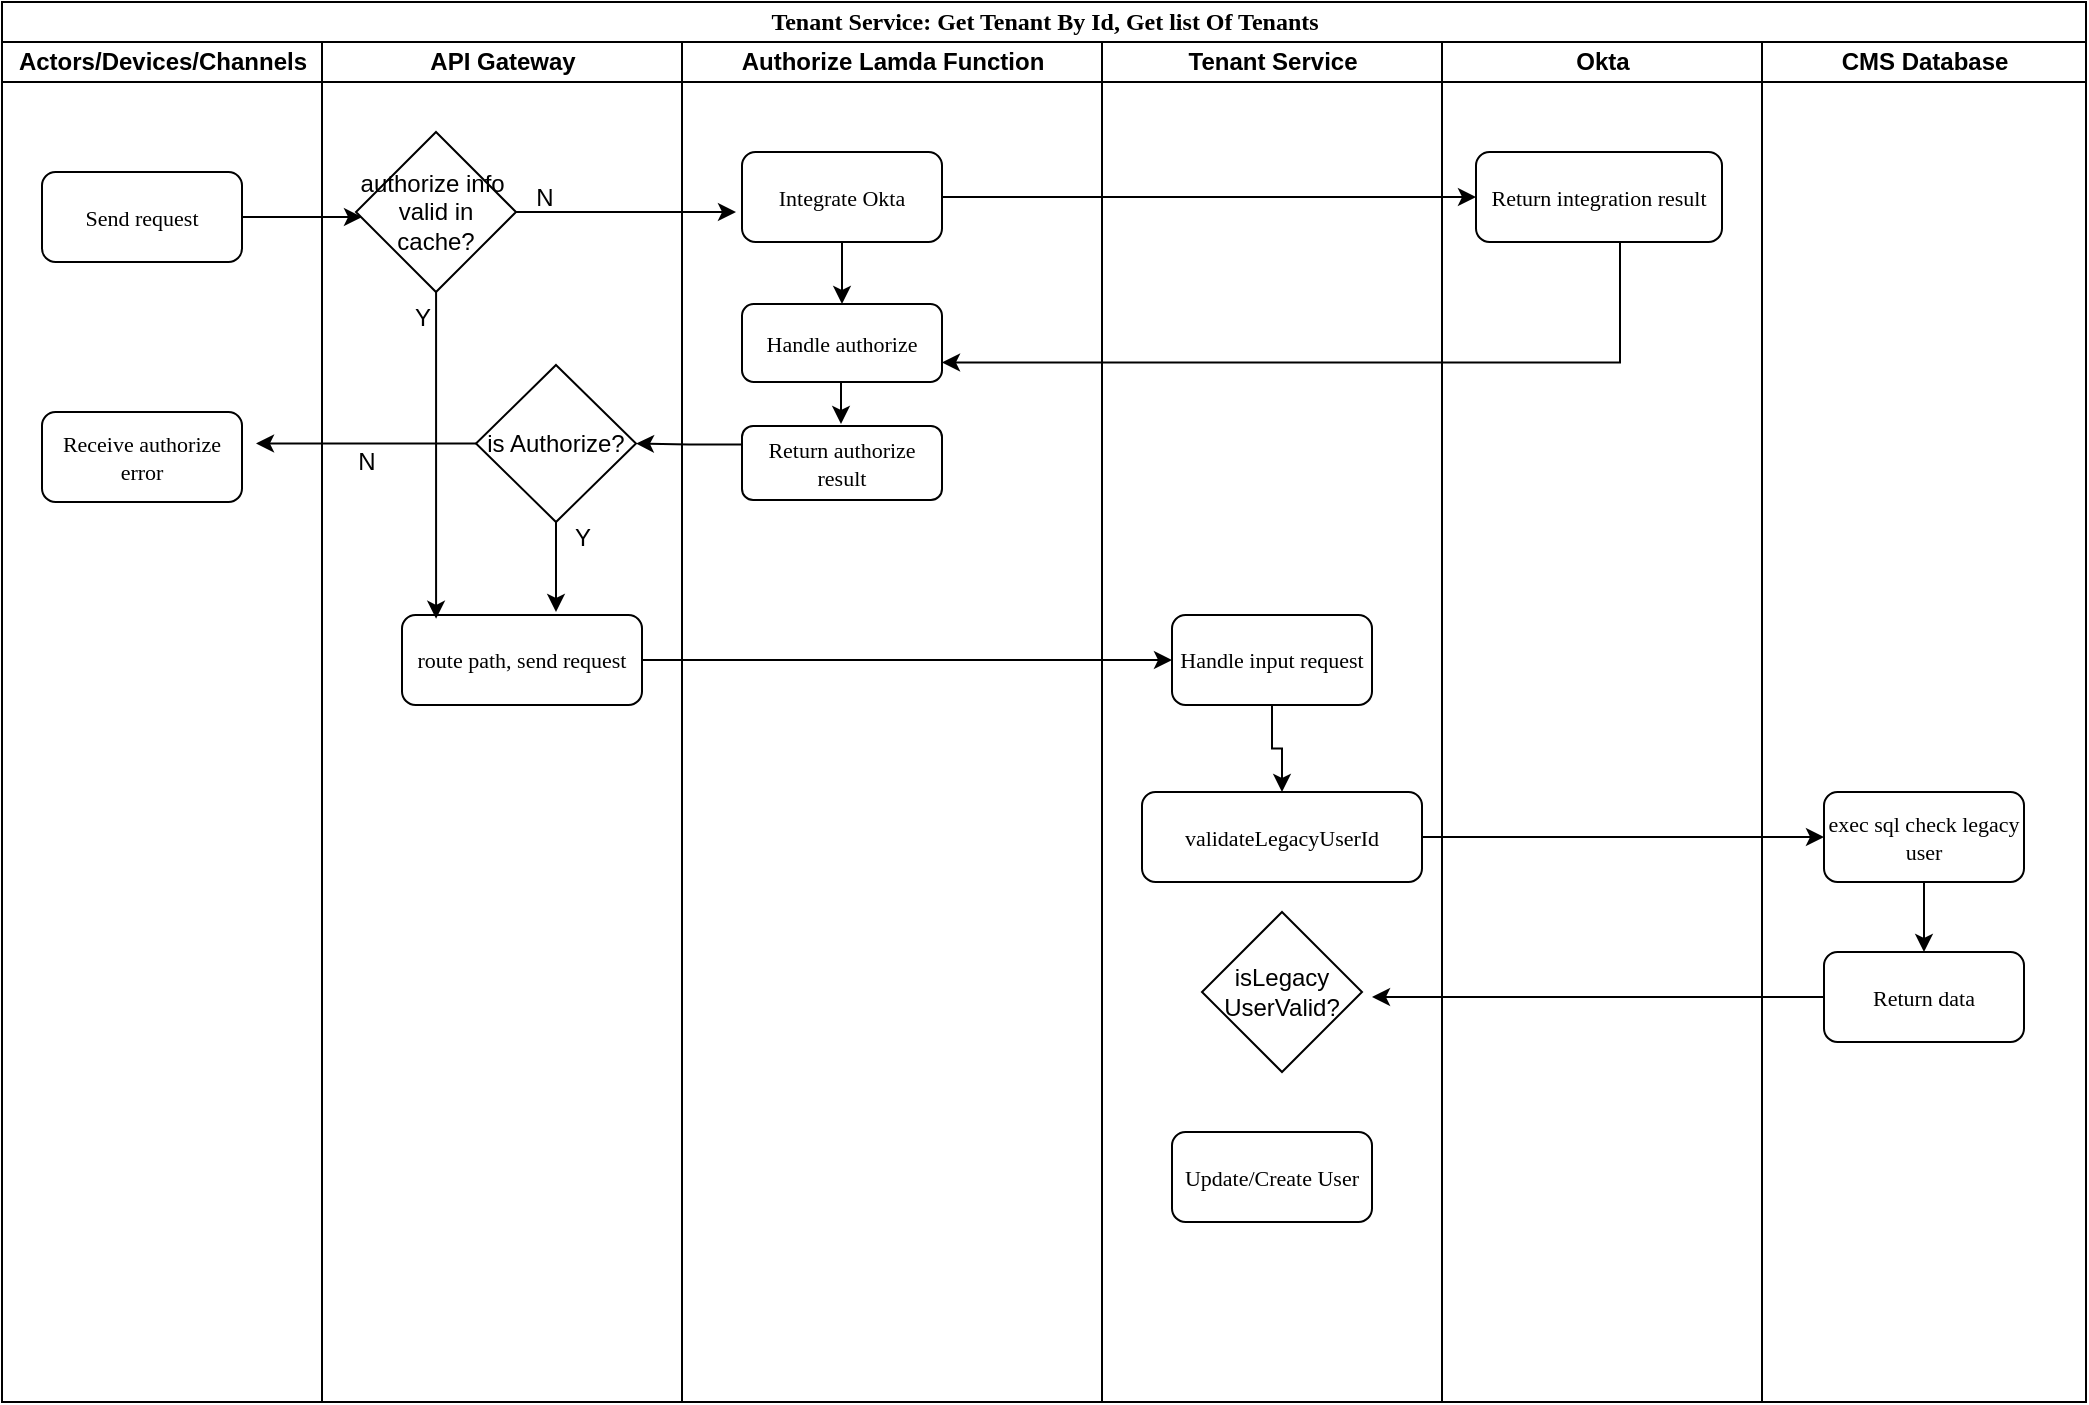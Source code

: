 <mxfile version="22.1.4" type="github">
  <diagram name="Page-1" id="_epDmQ7DwJANLle-jRv4">
    <mxGraphModel dx="1235" dy="615" grid="1" gridSize="10" guides="1" tooltips="1" connect="1" arrows="1" fold="1" page="1" pageScale="1" pageWidth="850" pageHeight="1100" math="0" shadow="0">
      <root>
        <mxCell id="0" />
        <mxCell id="1" parent="0" />
        <mxCell id="6xLyYXpJQIAbNho7niZt-1" value="&lt;font style=&quot;font-size: 12px;&quot;&gt;Tenant Service: Get Tenant By Id, Get list Of Tenants&lt;/font&gt;" style="swimlane;html=1;childLayout=stackLayout;startSize=20;rounded=0;shadow=0;labelBackgroundColor=none;strokeWidth=1;fontFamily=Verdana;fontSize=8;align=center;" vertex="1" parent="1">
          <mxGeometry x="33" y="65" width="1042" height="700" as="geometry" />
        </mxCell>
        <mxCell id="6xLyYXpJQIAbNho7niZt-2" value="Actors/Devices/Channels" style="swimlane;html=1;startSize=20;" vertex="1" parent="6xLyYXpJQIAbNho7niZt-1">
          <mxGeometry y="20" width="160" height="680" as="geometry" />
        </mxCell>
        <mxCell id="6xLyYXpJQIAbNho7niZt-3" style="edgeStyle=orthogonalEdgeStyle;rounded=0;orthogonalLoop=1;jettySize=auto;html=1;" edge="1" parent="6xLyYXpJQIAbNho7niZt-2" source="6xLyYXpJQIAbNho7niZt-4">
          <mxGeometry relative="1" as="geometry">
            <mxPoint x="180" y="87.5" as="targetPoint" />
          </mxGeometry>
        </mxCell>
        <mxCell id="6xLyYXpJQIAbNho7niZt-4" value="&lt;font style=&quot;font-size: 11px;&quot;&gt;Send request&lt;/font&gt;" style="rounded=1;whiteSpace=wrap;html=1;shadow=0;labelBackgroundColor=none;strokeWidth=1;fontFamily=Verdana;fontSize=8;align=center;" vertex="1" parent="6xLyYXpJQIAbNho7niZt-2">
          <mxGeometry x="20" y="65" width="100" height="45" as="geometry" />
        </mxCell>
        <mxCell id="6xLyYXpJQIAbNho7niZt-5" value="&lt;span style=&quot;font-size: 11px;&quot;&gt;Receive authorize error&lt;/span&gt;" style="rounded=1;whiteSpace=wrap;html=1;shadow=0;labelBackgroundColor=none;strokeWidth=1;fontFamily=Verdana;fontSize=8;align=center;" vertex="1" parent="6xLyYXpJQIAbNho7niZt-2">
          <mxGeometry x="20" y="185" width="100" height="45" as="geometry" />
        </mxCell>
        <mxCell id="6xLyYXpJQIAbNho7niZt-7" value="API Gateway" style="swimlane;html=1;startSize=20;" vertex="1" parent="6xLyYXpJQIAbNho7niZt-1">
          <mxGeometry x="160" y="20" width="180" height="680" as="geometry" />
        </mxCell>
        <mxCell id="6xLyYXpJQIAbNho7niZt-8" style="edgeStyle=orthogonalEdgeStyle;rounded=0;orthogonalLoop=1;jettySize=auto;html=1;" edge="1" parent="6xLyYXpJQIAbNho7niZt-7" source="6xLyYXpJQIAbNho7niZt-9">
          <mxGeometry relative="1" as="geometry">
            <mxPoint x="207" y="85" as="targetPoint" />
          </mxGeometry>
        </mxCell>
        <mxCell id="6xLyYXpJQIAbNho7niZt-9" value="authorize info&amp;nbsp; valid in cache?" style="rhombus;whiteSpace=wrap;html=1;" vertex="1" parent="6xLyYXpJQIAbNho7niZt-7">
          <mxGeometry x="17" y="45" width="80" height="80" as="geometry" />
        </mxCell>
        <mxCell id="6xLyYXpJQIAbNho7niZt-10" value="&lt;font style=&quot;font-size: 11px;&quot;&gt;route path, send request&lt;/font&gt;" style="rounded=1;whiteSpace=wrap;html=1;shadow=0;labelBackgroundColor=none;strokeWidth=1;fontFamily=Verdana;fontSize=8;align=center;" vertex="1" parent="6xLyYXpJQIAbNho7niZt-7">
          <mxGeometry x="40" y="286.5" width="120" height="45" as="geometry" />
        </mxCell>
        <mxCell id="6xLyYXpJQIAbNho7niZt-11" style="edgeStyle=orthogonalEdgeStyle;rounded=0;orthogonalLoop=1;jettySize=auto;html=1;" edge="1" parent="6xLyYXpJQIAbNho7niZt-7" source="6xLyYXpJQIAbNho7niZt-12">
          <mxGeometry relative="1" as="geometry">
            <mxPoint x="-33" y="200.75" as="targetPoint" />
          </mxGeometry>
        </mxCell>
        <mxCell id="6xLyYXpJQIAbNho7niZt-12" value="is Authorize?" style="rhombus;whiteSpace=wrap;html=1;" vertex="1" parent="6xLyYXpJQIAbNho7niZt-7">
          <mxGeometry x="77" y="161.5" width="80" height="78.5" as="geometry" />
        </mxCell>
        <mxCell id="6xLyYXpJQIAbNho7niZt-13" value="N" style="text;html=1;align=center;verticalAlign=middle;resizable=0;points=[];autosize=1;strokeColor=none;fillColor=none;" vertex="1" parent="6xLyYXpJQIAbNho7niZt-7">
          <mxGeometry x="97" y="65" width="27" height="26" as="geometry" />
        </mxCell>
        <mxCell id="6xLyYXpJQIAbNho7niZt-14" value="Y" style="text;html=1;align=center;verticalAlign=middle;resizable=0;points=[];autosize=1;strokeColor=none;fillColor=none;" vertex="1" parent="6xLyYXpJQIAbNho7niZt-7">
          <mxGeometry x="117" y="235" width="26" height="26" as="geometry" />
        </mxCell>
        <mxCell id="6xLyYXpJQIAbNho7niZt-15" style="edgeStyle=orthogonalEdgeStyle;rounded=0;orthogonalLoop=1;jettySize=auto;html=1;" edge="1" parent="6xLyYXpJQIAbNho7niZt-7" source="6xLyYXpJQIAbNho7niZt-12">
          <mxGeometry relative="1" as="geometry">
            <mxPoint x="117" y="285" as="targetPoint" />
          </mxGeometry>
        </mxCell>
        <mxCell id="6xLyYXpJQIAbNho7niZt-16" value="Y" style="text;html=1;align=center;verticalAlign=middle;resizable=0;points=[];autosize=1;strokeColor=none;fillColor=none;" vertex="1" parent="6xLyYXpJQIAbNho7niZt-7">
          <mxGeometry x="37" y="125" width="26" height="26" as="geometry" />
        </mxCell>
        <mxCell id="6xLyYXpJQIAbNho7niZt-17" style="edgeStyle=orthogonalEdgeStyle;rounded=0;orthogonalLoop=1;jettySize=auto;html=1;entryX=0.142;entryY=0.042;entryDx=0;entryDy=0;entryPerimeter=0;" edge="1" parent="6xLyYXpJQIAbNho7niZt-7" source="6xLyYXpJQIAbNho7niZt-9" target="6xLyYXpJQIAbNho7niZt-10">
          <mxGeometry relative="1" as="geometry" />
        </mxCell>
        <mxCell id="6xLyYXpJQIAbNho7niZt-18" value="N" style="text;html=1;align=center;verticalAlign=middle;resizable=0;points=[];autosize=1;strokeColor=none;fillColor=none;" vertex="1" parent="6xLyYXpJQIAbNho7niZt-7">
          <mxGeometry x="7" y="195" width="30" height="30" as="geometry" />
        </mxCell>
        <mxCell id="6xLyYXpJQIAbNho7niZt-19" value="Authorize Lamda Function" style="swimlane;html=1;startSize=20;" vertex="1" parent="6xLyYXpJQIAbNho7niZt-1">
          <mxGeometry x="340" y="20" width="210" height="680" as="geometry" />
        </mxCell>
        <mxCell id="6xLyYXpJQIAbNho7niZt-20" style="edgeStyle=orthogonalEdgeStyle;rounded=0;orthogonalLoop=1;jettySize=auto;html=1;entryX=0.5;entryY=0;entryDx=0;entryDy=0;" edge="1" parent="6xLyYXpJQIAbNho7niZt-19" source="6xLyYXpJQIAbNho7niZt-21" target="6xLyYXpJQIAbNho7niZt-22">
          <mxGeometry relative="1" as="geometry" />
        </mxCell>
        <mxCell id="6xLyYXpJQIAbNho7niZt-21" value="&lt;span style=&quot;font-size: 11px;&quot;&gt;Integrate Okta&lt;/span&gt;" style="rounded=1;whiteSpace=wrap;html=1;shadow=0;labelBackgroundColor=none;strokeWidth=1;fontFamily=Verdana;fontSize=8;align=center;" vertex="1" parent="6xLyYXpJQIAbNho7niZt-19">
          <mxGeometry x="30" y="55" width="100" height="45" as="geometry" />
        </mxCell>
        <mxCell id="6xLyYXpJQIAbNho7niZt-22" value="&lt;span style=&quot;font-size: 11px;&quot;&gt;Handle authorize&lt;/span&gt;" style="rounded=1;whiteSpace=wrap;html=1;shadow=0;labelBackgroundColor=none;strokeWidth=1;fontFamily=Verdana;fontSize=8;align=center;" vertex="1" parent="6xLyYXpJQIAbNho7niZt-19">
          <mxGeometry x="30" y="131" width="100" height="39" as="geometry" />
        </mxCell>
        <mxCell id="6xLyYXpJQIAbNho7niZt-23" value="&lt;span style=&quot;font-size: 11px;&quot;&gt;Return authorize result&lt;/span&gt;" style="rounded=1;whiteSpace=wrap;html=1;shadow=0;labelBackgroundColor=none;strokeWidth=1;fontFamily=Verdana;fontSize=8;align=center;" vertex="1" parent="6xLyYXpJQIAbNho7niZt-19">
          <mxGeometry x="30" y="192" width="100" height="37" as="geometry" />
        </mxCell>
        <mxCell id="6xLyYXpJQIAbNho7niZt-24" style="edgeStyle=orthogonalEdgeStyle;rounded=0;orthogonalLoop=1;jettySize=auto;html=1;entryX=0.5;entryY=0;entryDx=0;entryDy=0;" edge="1" parent="6xLyYXpJQIAbNho7niZt-19">
          <mxGeometry relative="1" as="geometry">
            <mxPoint x="79.5" y="170" as="sourcePoint" />
            <mxPoint x="79.5" y="191" as="targetPoint" />
          </mxGeometry>
        </mxCell>
        <mxCell id="6xLyYXpJQIAbNho7niZt-25" value="Tenant Service" style="swimlane;html=1;startSize=20;" vertex="1" parent="6xLyYXpJQIAbNho7niZt-1">
          <mxGeometry x="550" y="20" width="170" height="680" as="geometry" />
        </mxCell>
        <mxCell id="6xLyYXpJQIAbNho7niZt-26" style="edgeStyle=orthogonalEdgeStyle;rounded=0;orthogonalLoop=1;jettySize=auto;html=1;" edge="1" parent="6xLyYXpJQIAbNho7niZt-25" source="6xLyYXpJQIAbNho7niZt-27" target="6xLyYXpJQIAbNho7niZt-28">
          <mxGeometry relative="1" as="geometry" />
        </mxCell>
        <mxCell id="6xLyYXpJQIAbNho7niZt-27" value="&lt;font style=&quot;font-size: 11px;&quot;&gt;Handle input request&lt;/font&gt;" style="rounded=1;whiteSpace=wrap;html=1;shadow=0;labelBackgroundColor=none;strokeWidth=1;fontFamily=Verdana;fontSize=8;align=center;" vertex="1" parent="6xLyYXpJQIAbNho7niZt-25">
          <mxGeometry x="35" y="286.5" width="100" height="45" as="geometry" />
        </mxCell>
        <mxCell id="6xLyYXpJQIAbNho7niZt-28" value="&lt;font style=&quot;font-size: 11px;&quot;&gt;validateLegacyUserId&lt;/font&gt;" style="rounded=1;whiteSpace=wrap;html=1;shadow=0;labelBackgroundColor=none;strokeWidth=1;fontFamily=Verdana;fontSize=8;align=center;" vertex="1" parent="6xLyYXpJQIAbNho7niZt-25">
          <mxGeometry x="20" y="375" width="140" height="45" as="geometry" />
        </mxCell>
        <mxCell id="6xLyYXpJQIAbNho7niZt-46" value="isLegacy&lt;br&gt;UserValid?" style="rhombus;whiteSpace=wrap;html=1;" vertex="1" parent="6xLyYXpJQIAbNho7niZt-25">
          <mxGeometry x="50" y="435" width="80" height="80" as="geometry" />
        </mxCell>
        <mxCell id="6xLyYXpJQIAbNho7niZt-47" value="&lt;font style=&quot;font-size: 11px;&quot;&gt;Update/Create User&lt;/font&gt;" style="rounded=1;whiteSpace=wrap;html=1;shadow=0;labelBackgroundColor=none;strokeWidth=1;fontFamily=Verdana;fontSize=8;align=center;" vertex="1" parent="6xLyYXpJQIAbNho7niZt-25">
          <mxGeometry x="35" y="545" width="100" height="45" as="geometry" />
        </mxCell>
        <mxCell id="6xLyYXpJQIAbNho7niZt-32" value="Okta" style="swimlane;html=1;startSize=20;" vertex="1" parent="6xLyYXpJQIAbNho7niZt-1">
          <mxGeometry x="720" y="20" width="160" height="680" as="geometry" />
        </mxCell>
        <mxCell id="6xLyYXpJQIAbNho7niZt-33" value="&lt;span style=&quot;font-size: 11px;&quot;&gt;Return integration result&lt;/span&gt;" style="rounded=1;whiteSpace=wrap;html=1;shadow=0;labelBackgroundColor=none;strokeWidth=1;fontFamily=Verdana;fontSize=8;align=center;" vertex="1" parent="6xLyYXpJQIAbNho7niZt-32">
          <mxGeometry x="17" y="55" width="123" height="45" as="geometry" />
        </mxCell>
        <mxCell id="6xLyYXpJQIAbNho7niZt-34" style="edgeStyle=orthogonalEdgeStyle;rounded=0;orthogonalLoop=1;jettySize=auto;html=1;entryX=1;entryY=0.5;entryDx=0;entryDy=0;exitX=0;exitY=0.25;exitDx=0;exitDy=0;" edge="1" parent="6xLyYXpJQIAbNho7niZt-1" source="6xLyYXpJQIAbNho7niZt-23" target="6xLyYXpJQIAbNho7niZt-12">
          <mxGeometry relative="1" as="geometry" />
        </mxCell>
        <mxCell id="6xLyYXpJQIAbNho7niZt-35" style="edgeStyle=orthogonalEdgeStyle;rounded=0;orthogonalLoop=1;jettySize=auto;html=1;entryX=0;entryY=0.5;entryDx=0;entryDy=0;" edge="1" parent="6xLyYXpJQIAbNho7niZt-1" source="6xLyYXpJQIAbNho7niZt-10" target="6xLyYXpJQIAbNho7niZt-27">
          <mxGeometry relative="1" as="geometry">
            <mxPoint x="560" y="302.5" as="targetPoint" />
          </mxGeometry>
        </mxCell>
        <mxCell id="6xLyYXpJQIAbNho7niZt-36" value="CMS Database" style="swimlane;html=1;startSize=20;" vertex="1" parent="6xLyYXpJQIAbNho7niZt-1">
          <mxGeometry x="880" y="20" width="162" height="680" as="geometry" />
        </mxCell>
        <mxCell id="6xLyYXpJQIAbNho7niZt-37" style="edgeStyle=orthogonalEdgeStyle;rounded=0;orthogonalLoop=1;jettySize=auto;html=1;" edge="1" parent="6xLyYXpJQIAbNho7niZt-36" source="6xLyYXpJQIAbNho7niZt-38" target="6xLyYXpJQIAbNho7niZt-39">
          <mxGeometry relative="1" as="geometry" />
        </mxCell>
        <mxCell id="6xLyYXpJQIAbNho7niZt-38" value="&lt;span style=&quot;font-size: 11px;&quot;&gt;exec sql check legacy user&lt;/span&gt;" style="rounded=1;whiteSpace=wrap;html=1;shadow=0;labelBackgroundColor=none;strokeWidth=1;fontFamily=Verdana;fontSize=8;align=center;" vertex="1" parent="6xLyYXpJQIAbNho7niZt-36">
          <mxGeometry x="31" y="375" width="100" height="45" as="geometry" />
        </mxCell>
        <mxCell id="6xLyYXpJQIAbNho7niZt-39" value="&lt;font style=&quot;font-size: 11px;&quot;&gt;Return data&lt;/font&gt;" style="rounded=1;whiteSpace=wrap;html=1;shadow=0;labelBackgroundColor=none;strokeWidth=1;fontFamily=Verdana;fontSize=8;align=center;" vertex="1" parent="6xLyYXpJQIAbNho7niZt-36">
          <mxGeometry x="31" y="455" width="100" height="45" as="geometry" />
        </mxCell>
        <mxCell id="6xLyYXpJQIAbNho7niZt-40" style="edgeStyle=orthogonalEdgeStyle;rounded=0;orthogonalLoop=1;jettySize=auto;html=1;" edge="1" parent="6xLyYXpJQIAbNho7niZt-1" source="6xLyYXpJQIAbNho7niZt-21" target="6xLyYXpJQIAbNho7niZt-33">
          <mxGeometry relative="1" as="geometry" />
        </mxCell>
        <mxCell id="6xLyYXpJQIAbNho7niZt-41" style="edgeStyle=orthogonalEdgeStyle;rounded=0;orthogonalLoop=1;jettySize=auto;html=1;entryX=1;entryY=0.75;entryDx=0;entryDy=0;" edge="1" parent="6xLyYXpJQIAbNho7niZt-1" source="6xLyYXpJQIAbNho7niZt-33" target="6xLyYXpJQIAbNho7niZt-22">
          <mxGeometry relative="1" as="geometry">
            <Array as="points">
              <mxPoint x="809" y="180" />
            </Array>
          </mxGeometry>
        </mxCell>
        <mxCell id="6xLyYXpJQIAbNho7niZt-42" style="edgeStyle=orthogonalEdgeStyle;rounded=0;orthogonalLoop=1;jettySize=auto;html=1;" edge="1" parent="6xLyYXpJQIAbNho7niZt-1" source="6xLyYXpJQIAbNho7niZt-28" target="6xLyYXpJQIAbNho7niZt-38">
          <mxGeometry relative="1" as="geometry" />
        </mxCell>
        <mxCell id="6xLyYXpJQIAbNho7niZt-43" style="edgeStyle=orthogonalEdgeStyle;rounded=0;orthogonalLoop=1;jettySize=auto;html=1;entryX=1;entryY=0.5;entryDx=0;entryDy=0;" edge="1" parent="6xLyYXpJQIAbNho7niZt-1" source="6xLyYXpJQIAbNho7niZt-39">
          <mxGeometry relative="1" as="geometry">
            <mxPoint x="685" y="497.5" as="targetPoint" />
          </mxGeometry>
        </mxCell>
      </root>
    </mxGraphModel>
  </diagram>
</mxfile>
